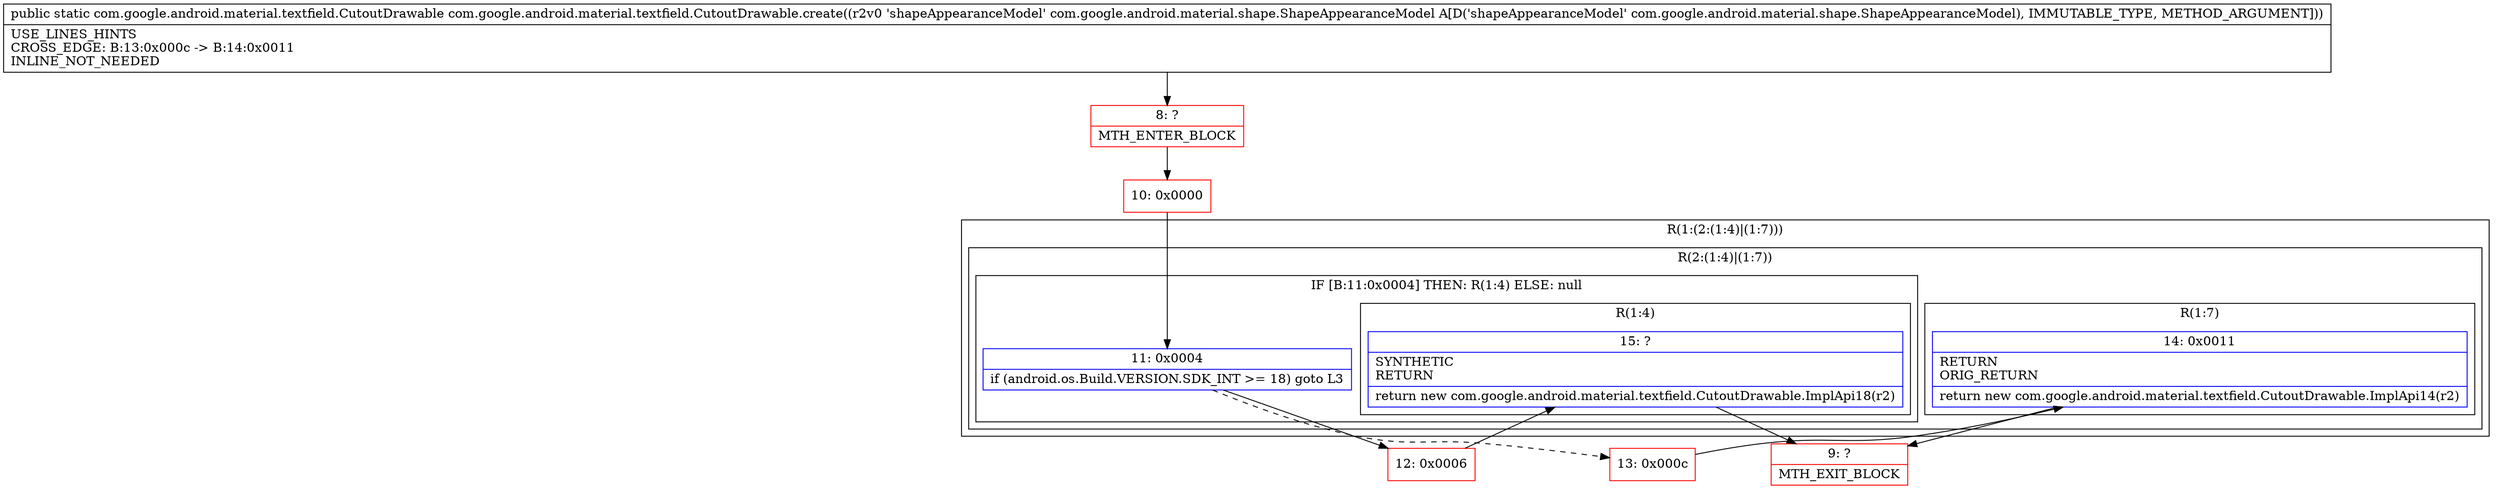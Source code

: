 digraph "CFG forcom.google.android.material.textfield.CutoutDrawable.create(Lcom\/google\/android\/material\/shape\/ShapeAppearanceModel;)Lcom\/google\/android\/material\/textfield\/CutoutDrawable;" {
subgraph cluster_Region_500302406 {
label = "R(1:(2:(1:4)|(1:7)))";
node [shape=record,color=blue];
subgraph cluster_Region_976038256 {
label = "R(2:(1:4)|(1:7))";
node [shape=record,color=blue];
subgraph cluster_IfRegion_991662950 {
label = "IF [B:11:0x0004] THEN: R(1:4) ELSE: null";
node [shape=record,color=blue];
Node_11 [shape=record,label="{11\:\ 0x0004|if (android.os.Build.VERSION.SDK_INT \>= 18) goto L3\l}"];
subgraph cluster_Region_545241293 {
label = "R(1:4)";
node [shape=record,color=blue];
Node_15 [shape=record,label="{15\:\ ?|SYNTHETIC\lRETURN\l|return new com.google.android.material.textfield.CutoutDrawable.ImplApi18(r2)\l}"];
}
}
subgraph cluster_Region_766664374 {
label = "R(1:7)";
node [shape=record,color=blue];
Node_14 [shape=record,label="{14\:\ 0x0011|RETURN\lORIG_RETURN\l|return new com.google.android.material.textfield.CutoutDrawable.ImplApi14(r2)\l}"];
}
}
}
Node_8 [shape=record,color=red,label="{8\:\ ?|MTH_ENTER_BLOCK\l}"];
Node_10 [shape=record,color=red,label="{10\:\ 0x0000}"];
Node_12 [shape=record,color=red,label="{12\:\ 0x0006}"];
Node_9 [shape=record,color=red,label="{9\:\ ?|MTH_EXIT_BLOCK\l}"];
Node_13 [shape=record,color=red,label="{13\:\ 0x000c}"];
MethodNode[shape=record,label="{public static com.google.android.material.textfield.CutoutDrawable com.google.android.material.textfield.CutoutDrawable.create((r2v0 'shapeAppearanceModel' com.google.android.material.shape.ShapeAppearanceModel A[D('shapeAppearanceModel' com.google.android.material.shape.ShapeAppearanceModel), IMMUTABLE_TYPE, METHOD_ARGUMENT]))  | USE_LINES_HINTS\lCROSS_EDGE: B:13:0x000c \-\> B:14:0x0011\lINLINE_NOT_NEEDED\l}"];
MethodNode -> Node_8;Node_11 -> Node_12;
Node_11 -> Node_13[style=dashed];
Node_15 -> Node_9;
Node_14 -> Node_9;
Node_8 -> Node_10;
Node_10 -> Node_11;
Node_12 -> Node_15;
Node_13 -> Node_14;
}

